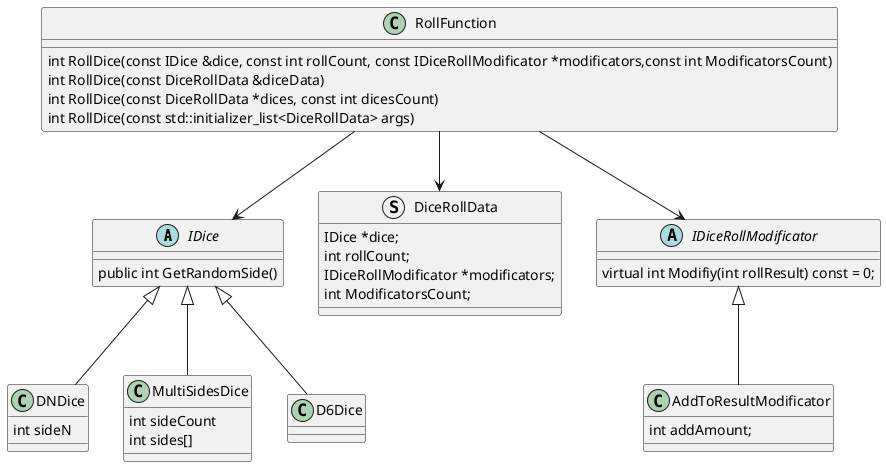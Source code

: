 @startuml
'https://plantuml.com/class-diagram

abstract class IDice
{
    public int GetRandomSide()
}
class DNDice
{
    int sideN
}
class MultiSidesDice{
    int sideCount
    int sides[]
}

IDice <|-d- D6Dice
IDice <|-d- DNDice
IDice <|-d- MultiSidesDice



class RollFunction
{
int RollDice(const IDice &dice, const int rollCount, const IDiceRollModificator *modificators,const int ModificatorsCount)
int RollDice(const DiceRollData &diceData)
int RollDice(const DiceRollData *dices, const int dicesCount)
int RollDice(const std::initializer_list<DiceRollData> args)
}

struct DiceRollData {
    IDice *dice;
    int rollCount;
    IDiceRollModificator *modificators;
    int ModificatorsCount;
}


abstract class IDiceRollModificator
{
    virtual int Modifiy(int rollResult) const = 0;
}

class AddToResultModificator
{
    int addAmount;
}

IDiceRollModificator <|-d- AddToResultModificator

IDiceRollModificator <-u- RollFunction
IDice <-u- RollFunction
DiceRollData <-u- RollFunction




@enduml